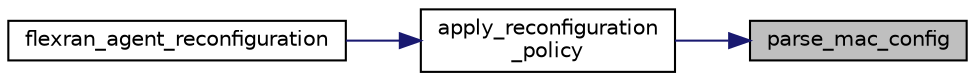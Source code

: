 digraph "parse_mac_config"
{
 // LATEX_PDF_SIZE
  edge [fontname="Helvetica",fontsize="10",labelfontname="Helvetica",labelfontsize="10"];
  node [fontname="Helvetica",fontsize="10",shape=record];
  rankdir="RL";
  Node1 [label="parse_mac_config",height=0.2,width=0.4,color="black", fillcolor="grey75", style="filled", fontcolor="black",tooltip=" "];
  Node1 -> Node2 [dir="back",color="midnightblue",fontsize="10",style="solid",fontname="Helvetica"];
  Node2 [label="apply_reconfiguration\l_policy",height=0.2,width=0.4,color="black", fillcolor="white", style="filled",URL="$flexran__agent__common__internal_8h.html#a682de27773fed140e9e3eeb48e6fef6e",tooltip=" "];
  Node2 -> Node3 [dir="back",color="midnightblue",fontsize="10",style="solid",fontname="Helvetica"];
  Node3 [label="flexran_agent_reconfiguration",height=0.2,width=0.4,color="black", fillcolor="white", style="filled",URL="$flexran__agent__common_8h.html#a8356c64dcceec494047f968af44750b7",tooltip=" "];
}
